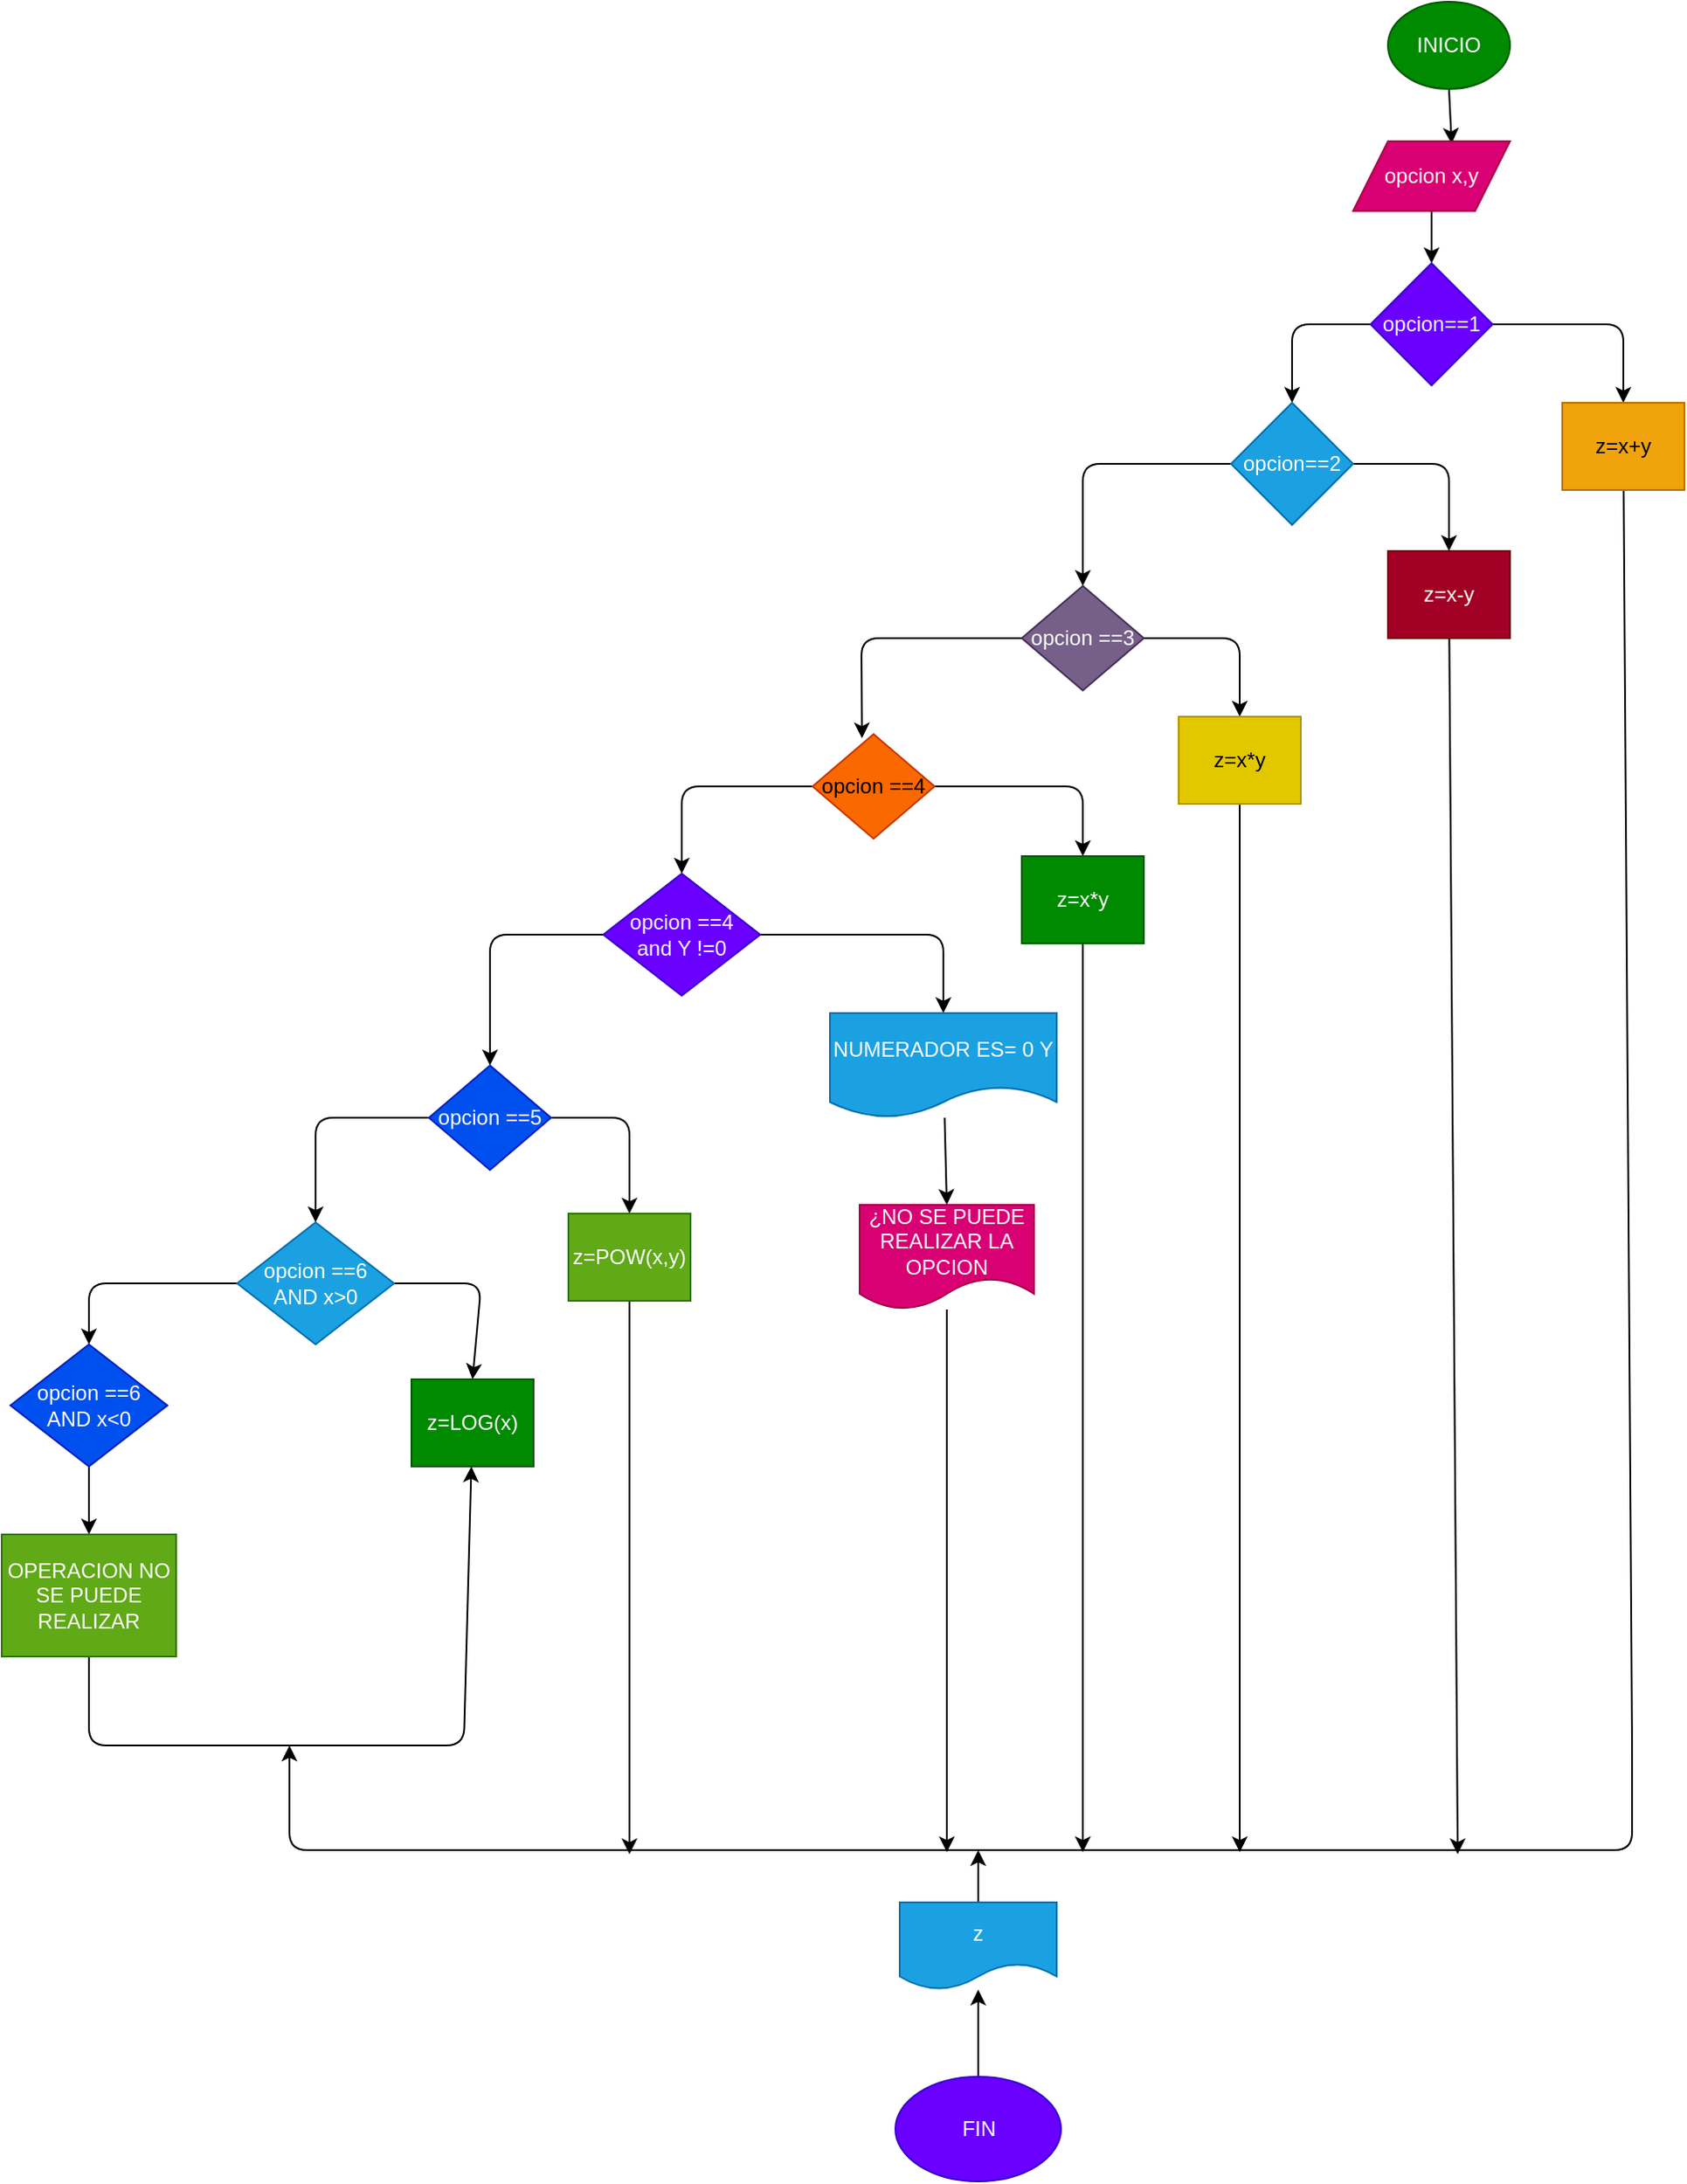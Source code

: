 <mxfile>
    <diagram id="k7GOn3VBan3W_xqNXMJ8" name="Página-1">
        <mxGraphModel dx="2388" dy="300" grid="1" gridSize="10" guides="1" tooltips="1" connect="1" arrows="1" fold="1" page="1" pageScale="1" pageWidth="827" pageHeight="1169" math="0" shadow="0">
            <root>
                <mxCell id="0"/>
                <mxCell id="1" parent="0"/>
                <mxCell id="14" style="edgeStyle=none;html=1;exitX=0.5;exitY=1;exitDx=0;exitDy=0;entryX=0.628;entryY=0.036;entryDx=0;entryDy=0;entryPerimeter=0;" parent="1" source="2" target="3" edge="1">
                    <mxGeometry relative="1" as="geometry"/>
                </mxCell>
                <mxCell id="2" value="INICIO" style="ellipse;whiteSpace=wrap;html=1;fillColor=#008a00;fontColor=#ffffff;strokeColor=#005700;" parent="1" vertex="1">
                    <mxGeometry x="-110" y="220" width="70" height="50" as="geometry"/>
                </mxCell>
                <mxCell id="15" style="edgeStyle=none;html=1;" parent="1" source="3" target="4" edge="1">
                    <mxGeometry relative="1" as="geometry"/>
                </mxCell>
                <mxCell id="3" value="opcion x,y" style="shape=parallelogram;perimeter=parallelogramPerimeter;whiteSpace=wrap;html=1;fixedSize=1;fillColor=#d80073;fontColor=#ffffff;strokeColor=#A50040;" parent="1" vertex="1">
                    <mxGeometry x="-130" y="300" width="90" height="40" as="geometry"/>
                </mxCell>
                <mxCell id="18" style="edgeStyle=none;html=1;entryX=0.5;entryY=0;entryDx=0;entryDy=0;exitX=0;exitY=0.5;exitDx=0;exitDy=0;" parent="1" source="4" target="6" edge="1">
                    <mxGeometry relative="1" as="geometry">
                        <Array as="points">
                            <mxPoint x="-165" y="405"/>
                        </Array>
                    </mxGeometry>
                </mxCell>
                <mxCell id="19" style="edgeStyle=none;html=1;entryX=0.5;entryY=0;entryDx=0;entryDy=0;exitX=1;exitY=0.5;exitDx=0;exitDy=0;" parent="1" source="4" target="5" edge="1">
                    <mxGeometry relative="1" as="geometry">
                        <Array as="points">
                            <mxPoint x="25" y="405"/>
                        </Array>
                    </mxGeometry>
                </mxCell>
                <mxCell id="4" value="opcion==1" style="rhombus;whiteSpace=wrap;html=1;fillColor=#6a00ff;fontColor=#ffffff;strokeColor=#3700CC;" parent="1" vertex="1">
                    <mxGeometry x="-120" y="370" width="70" height="70" as="geometry"/>
                </mxCell>
                <mxCell id="46" style="edgeStyle=none;html=1;" parent="1" source="5" edge="1">
                    <mxGeometry relative="1" as="geometry">
                        <mxPoint x="-740" y="1220" as="targetPoint"/>
                        <Array as="points">
                            <mxPoint x="30" y="1220"/>
                            <mxPoint x="30" y="1280"/>
                            <mxPoint x="-360" y="1280"/>
                            <mxPoint x="-740" y="1280"/>
                        </Array>
                    </mxGeometry>
                </mxCell>
                <mxCell id="5" value="z=x+y" style="rounded=0;whiteSpace=wrap;html=1;fillColor=#f0a30a;fontColor=#000000;strokeColor=#BD7000;" parent="1" vertex="1">
                    <mxGeometry x="-10" y="450" width="70" height="50" as="geometry"/>
                </mxCell>
                <mxCell id="20" style="edgeStyle=none;html=1;entryX=0.5;entryY=0;entryDx=0;entryDy=0;exitX=1;exitY=0.5;exitDx=0;exitDy=0;" parent="1" source="6" target="8" edge="1">
                    <mxGeometry relative="1" as="geometry">
                        <Array as="points">
                            <mxPoint x="-75" y="485"/>
                        </Array>
                    </mxGeometry>
                </mxCell>
                <mxCell id="21" style="edgeStyle=none;html=1;entryX=0.5;entryY=0;entryDx=0;entryDy=0;exitX=0;exitY=0.5;exitDx=0;exitDy=0;" parent="1" source="6" target="7" edge="1">
                    <mxGeometry relative="1" as="geometry">
                        <Array as="points">
                            <mxPoint x="-285" y="485"/>
                        </Array>
                    </mxGeometry>
                </mxCell>
                <mxCell id="6" value="opcion==2" style="rhombus;whiteSpace=wrap;html=1;fillColor=#1ba1e2;fontColor=#ffffff;strokeColor=#006EAF;" parent="1" vertex="1">
                    <mxGeometry x="-200" y="450" width="70" height="70" as="geometry"/>
                </mxCell>
                <mxCell id="22" style="edgeStyle=none;html=1;entryX=0.5;entryY=0;entryDx=0;entryDy=0;exitX=1;exitY=0.5;exitDx=0;exitDy=0;" parent="1" source="7" target="11" edge="1">
                    <mxGeometry relative="1" as="geometry">
                        <Array as="points">
                            <mxPoint x="-195" y="585"/>
                        </Array>
                    </mxGeometry>
                </mxCell>
                <mxCell id="23" style="edgeStyle=none;html=1;entryX=0.405;entryY=0.04;entryDx=0;entryDy=0;entryPerimeter=0;exitX=0;exitY=0.5;exitDx=0;exitDy=0;" parent="1" source="7" target="10" edge="1">
                    <mxGeometry relative="1" as="geometry">
                        <Array as="points">
                            <mxPoint x="-412" y="585"/>
                        </Array>
                    </mxGeometry>
                </mxCell>
                <mxCell id="7" value="opcion ==3" style="rhombus;whiteSpace=wrap;html=1;fillColor=#76608a;fontColor=#ffffff;strokeColor=#432D57;" parent="1" vertex="1">
                    <mxGeometry x="-320" y="555" width="70" height="60" as="geometry"/>
                </mxCell>
                <mxCell id="56" style="edgeStyle=none;html=1;" edge="1" parent="1" source="8">
                    <mxGeometry relative="1" as="geometry">
                        <mxPoint x="-70" y="1282.381" as="targetPoint"/>
                    </mxGeometry>
                </mxCell>
                <mxCell id="8" value="z=x-y" style="rounded=0;whiteSpace=wrap;html=1;fillColor=#a20025;strokeColor=#6F0000;fontColor=#ffffff;" parent="1" vertex="1">
                    <mxGeometry x="-110" y="535" width="70" height="50" as="geometry"/>
                </mxCell>
                <mxCell id="24" style="edgeStyle=none;html=1;entryX=0.5;entryY=0;entryDx=0;entryDy=0;exitX=1;exitY=0.5;exitDx=0;exitDy=0;" parent="1" source="10" target="13" edge="1">
                    <mxGeometry relative="1" as="geometry">
                        <Array as="points">
                            <mxPoint x="-285" y="670"/>
                        </Array>
                    </mxGeometry>
                </mxCell>
                <mxCell id="25" style="edgeStyle=none;html=1;entryX=0.5;entryY=0;entryDx=0;entryDy=0;exitX=0;exitY=0.5;exitDx=0;exitDy=0;" parent="1" source="10" target="12" edge="1">
                    <mxGeometry relative="1" as="geometry">
                        <Array as="points">
                            <mxPoint x="-515" y="670"/>
                        </Array>
                    </mxGeometry>
                </mxCell>
                <mxCell id="10" value="opcion ==4" style="rhombus;whiteSpace=wrap;html=1;fillColor=#fa6800;fontColor=#000000;strokeColor=#C73500;" parent="1" vertex="1">
                    <mxGeometry x="-440" y="640" width="70" height="60" as="geometry"/>
                </mxCell>
                <mxCell id="55" style="edgeStyle=none;html=1;" edge="1" parent="1" source="11">
                    <mxGeometry relative="1" as="geometry">
                        <mxPoint x="-195" y="1281.191" as="targetPoint"/>
                    </mxGeometry>
                </mxCell>
                <mxCell id="11" value="z=x*y" style="rounded=0;whiteSpace=wrap;html=1;fillColor=#e3c800;fontColor=#000000;strokeColor=#B09500;" parent="1" vertex="1">
                    <mxGeometry x="-230" y="630" width="70" height="50" as="geometry"/>
                </mxCell>
                <mxCell id="27" style="edgeStyle=none;html=1;entryX=0.5;entryY=0;entryDx=0;entryDy=0;exitX=0;exitY=0.5;exitDx=0;exitDy=0;" parent="1" source="12" target="26" edge="1">
                    <mxGeometry relative="1" as="geometry">
                        <Array as="points">
                            <mxPoint x="-625" y="755"/>
                        </Array>
                    </mxGeometry>
                </mxCell>
                <mxCell id="31" style="edgeStyle=none;html=1;entryX=0.5;entryY=0;entryDx=0;entryDy=0;exitX=1;exitY=0.5;exitDx=0;exitDy=0;" parent="1" source="12" target="29" edge="1">
                    <mxGeometry relative="1" as="geometry">
                        <Array as="points">
                            <mxPoint x="-365" y="755"/>
                        </Array>
                    </mxGeometry>
                </mxCell>
                <mxCell id="12" value="opcion ==4&lt;br&gt;and Y !=0" style="rhombus;whiteSpace=wrap;html=1;fillColor=#6a00ff;fontColor=#ffffff;strokeColor=#3700CC;" parent="1" vertex="1">
                    <mxGeometry x="-560" y="720" width="90" height="70" as="geometry"/>
                </mxCell>
                <mxCell id="54" style="edgeStyle=none;html=1;" edge="1" parent="1" source="13">
                    <mxGeometry relative="1" as="geometry">
                        <mxPoint x="-285" y="1281.19" as="targetPoint"/>
                    </mxGeometry>
                </mxCell>
                <mxCell id="13" value="z=x*y" style="rounded=0;whiteSpace=wrap;html=1;fillColor=#008a00;fontColor=#ffffff;strokeColor=#005700;" parent="1" vertex="1">
                    <mxGeometry x="-320" y="710" width="70" height="50" as="geometry"/>
                </mxCell>
                <mxCell id="37" style="edgeStyle=none;html=1;entryX=0.5;entryY=0;entryDx=0;entryDy=0;exitX=0;exitY=0.5;exitDx=0;exitDy=0;" parent="1" source="26" target="34" edge="1">
                    <mxGeometry relative="1" as="geometry">
                        <Array as="points">
                            <mxPoint x="-725" y="860"/>
                        </Array>
                    </mxGeometry>
                </mxCell>
                <mxCell id="38" style="edgeStyle=none;html=1;entryX=0.5;entryY=0;entryDx=0;entryDy=0;exitX=1;exitY=0.5;exitDx=0;exitDy=0;" parent="1" source="26" target="35" edge="1">
                    <mxGeometry relative="1" as="geometry">
                        <Array as="points">
                            <mxPoint x="-545" y="860"/>
                        </Array>
                    </mxGeometry>
                </mxCell>
                <mxCell id="26" value="opcion ==5" style="rhombus;whiteSpace=wrap;html=1;fillColor=#0050ef;fontColor=#ffffff;strokeColor=#001DBC;" parent="1" vertex="1">
                    <mxGeometry x="-660" y="830" width="70" height="60" as="geometry"/>
                </mxCell>
                <mxCell id="33" style="edgeStyle=none;html=1;entryX=0.5;entryY=0;entryDx=0;entryDy=0;" parent="1" source="29" target="32" edge="1">
                    <mxGeometry relative="1" as="geometry"/>
                </mxCell>
                <mxCell id="29" value="NUMERADOR ES= 0 Y" style="shape=document;whiteSpace=wrap;html=1;boundedLbl=1;fillColor=#1ba1e2;fontColor=#ffffff;strokeColor=#006EAF;" parent="1" vertex="1">
                    <mxGeometry x="-430" y="800" width="130" height="60" as="geometry"/>
                </mxCell>
                <mxCell id="53" style="edgeStyle=none;html=1;" edge="1" parent="1" source="32">
                    <mxGeometry relative="1" as="geometry">
                        <mxPoint x="-363" y="1281.191" as="targetPoint"/>
                    </mxGeometry>
                </mxCell>
                <mxCell id="32" value="¿NO SE PUEDE REALIZAR LA OPCION" style="shape=document;whiteSpace=wrap;html=1;boundedLbl=1;fillColor=#d80073;fontColor=#ffffff;strokeColor=#A50040;" parent="1" vertex="1">
                    <mxGeometry x="-413" y="910" width="100" height="60" as="geometry"/>
                </mxCell>
                <mxCell id="40" style="edgeStyle=none;html=1;entryX=0.5;entryY=0;entryDx=0;entryDy=0;exitX=1;exitY=0.5;exitDx=0;exitDy=0;" parent="1" source="34" target="39" edge="1">
                    <mxGeometry relative="1" as="geometry">
                        <Array as="points">
                            <mxPoint x="-630" y="955"/>
                        </Array>
                    </mxGeometry>
                </mxCell>
                <mxCell id="42" style="edgeStyle=none;html=1;entryX=0.5;entryY=0;entryDx=0;entryDy=0;exitX=0;exitY=0.5;exitDx=0;exitDy=0;" parent="1" source="34" target="41" edge="1">
                    <mxGeometry relative="1" as="geometry">
                        <Array as="points">
                            <mxPoint x="-855" y="955"/>
                        </Array>
                    </mxGeometry>
                </mxCell>
                <mxCell id="34" value="opcion ==6&lt;br&gt;AND x&amp;gt;0" style="rhombus;whiteSpace=wrap;html=1;fillColor=#1ba1e2;fontColor=#ffffff;strokeColor=#006EAF;" parent="1" vertex="1">
                    <mxGeometry x="-770" y="920" width="90" height="70" as="geometry"/>
                </mxCell>
                <mxCell id="52" style="edgeStyle=none;html=1;" edge="1" parent="1" source="35">
                    <mxGeometry relative="1" as="geometry">
                        <mxPoint x="-545" y="1282.381" as="targetPoint"/>
                    </mxGeometry>
                </mxCell>
                <mxCell id="35" value="z=POW(x,y)" style="rounded=0;whiteSpace=wrap;html=1;fillColor=#60a917;fontColor=#ffffff;strokeColor=#2D7600;" parent="1" vertex="1">
                    <mxGeometry x="-580" y="915" width="70" height="50" as="geometry"/>
                </mxCell>
                <mxCell id="39" value="z=LOG(x)" style="rounded=0;whiteSpace=wrap;html=1;fillColor=#008a00;fontColor=#ffffff;strokeColor=#005700;" parent="1" vertex="1">
                    <mxGeometry x="-670" y="1010" width="70" height="50" as="geometry"/>
                </mxCell>
                <mxCell id="44" style="edgeStyle=none;html=1;entryX=0.5;entryY=0;entryDx=0;entryDy=0;" parent="1" source="41" target="43" edge="1">
                    <mxGeometry relative="1" as="geometry"/>
                </mxCell>
                <mxCell id="41" value="opcion ==6&lt;br&gt;AND x&amp;lt;0" style="rhombus;whiteSpace=wrap;html=1;fillColor=#0050ef;fontColor=#ffffff;strokeColor=#001DBC;" parent="1" vertex="1">
                    <mxGeometry x="-900" y="990" width="90" height="70" as="geometry"/>
                </mxCell>
                <mxCell id="45" style="edgeStyle=none;html=1;" parent="1" source="43" target="39" edge="1">
                    <mxGeometry relative="1" as="geometry">
                        <Array as="points">
                            <mxPoint x="-855" y="1220"/>
                            <mxPoint x="-750" y="1220"/>
                            <mxPoint x="-640" y="1220"/>
                        </Array>
                    </mxGeometry>
                </mxCell>
                <mxCell id="43" value="OPERACION NO SE PUEDE REALIZAR" style="rounded=0;whiteSpace=wrap;html=1;fillColor=#60a917;fontColor=#ffffff;strokeColor=#2D7600;" parent="1" vertex="1">
                    <mxGeometry x="-905" y="1099" width="100" height="70" as="geometry"/>
                </mxCell>
                <mxCell id="48" style="edgeStyle=none;html=1;" edge="1" parent="1" source="47">
                    <mxGeometry relative="1" as="geometry">
                        <mxPoint x="-345" y="1280" as="targetPoint"/>
                    </mxGeometry>
                </mxCell>
                <mxCell id="47" value="z" style="shape=document;whiteSpace=wrap;html=1;boundedLbl=1;fillColor=#1ba1e2;fontColor=#ffffff;strokeColor=#006EAF;" vertex="1" parent="1">
                    <mxGeometry x="-390" y="1310" width="90" height="50" as="geometry"/>
                </mxCell>
                <mxCell id="51" style="edgeStyle=none;html=1;" edge="1" parent="1" source="50" target="47">
                    <mxGeometry relative="1" as="geometry"/>
                </mxCell>
                <mxCell id="50" value="FIN" style="ellipse;whiteSpace=wrap;html=1;fillColor=#6a00ff;fontColor=#ffffff;strokeColor=#3700CC;" vertex="1" parent="1">
                    <mxGeometry x="-392.5" y="1410" width="95" height="60" as="geometry"/>
                </mxCell>
            </root>
        </mxGraphModel>
    </diagram>
</mxfile>